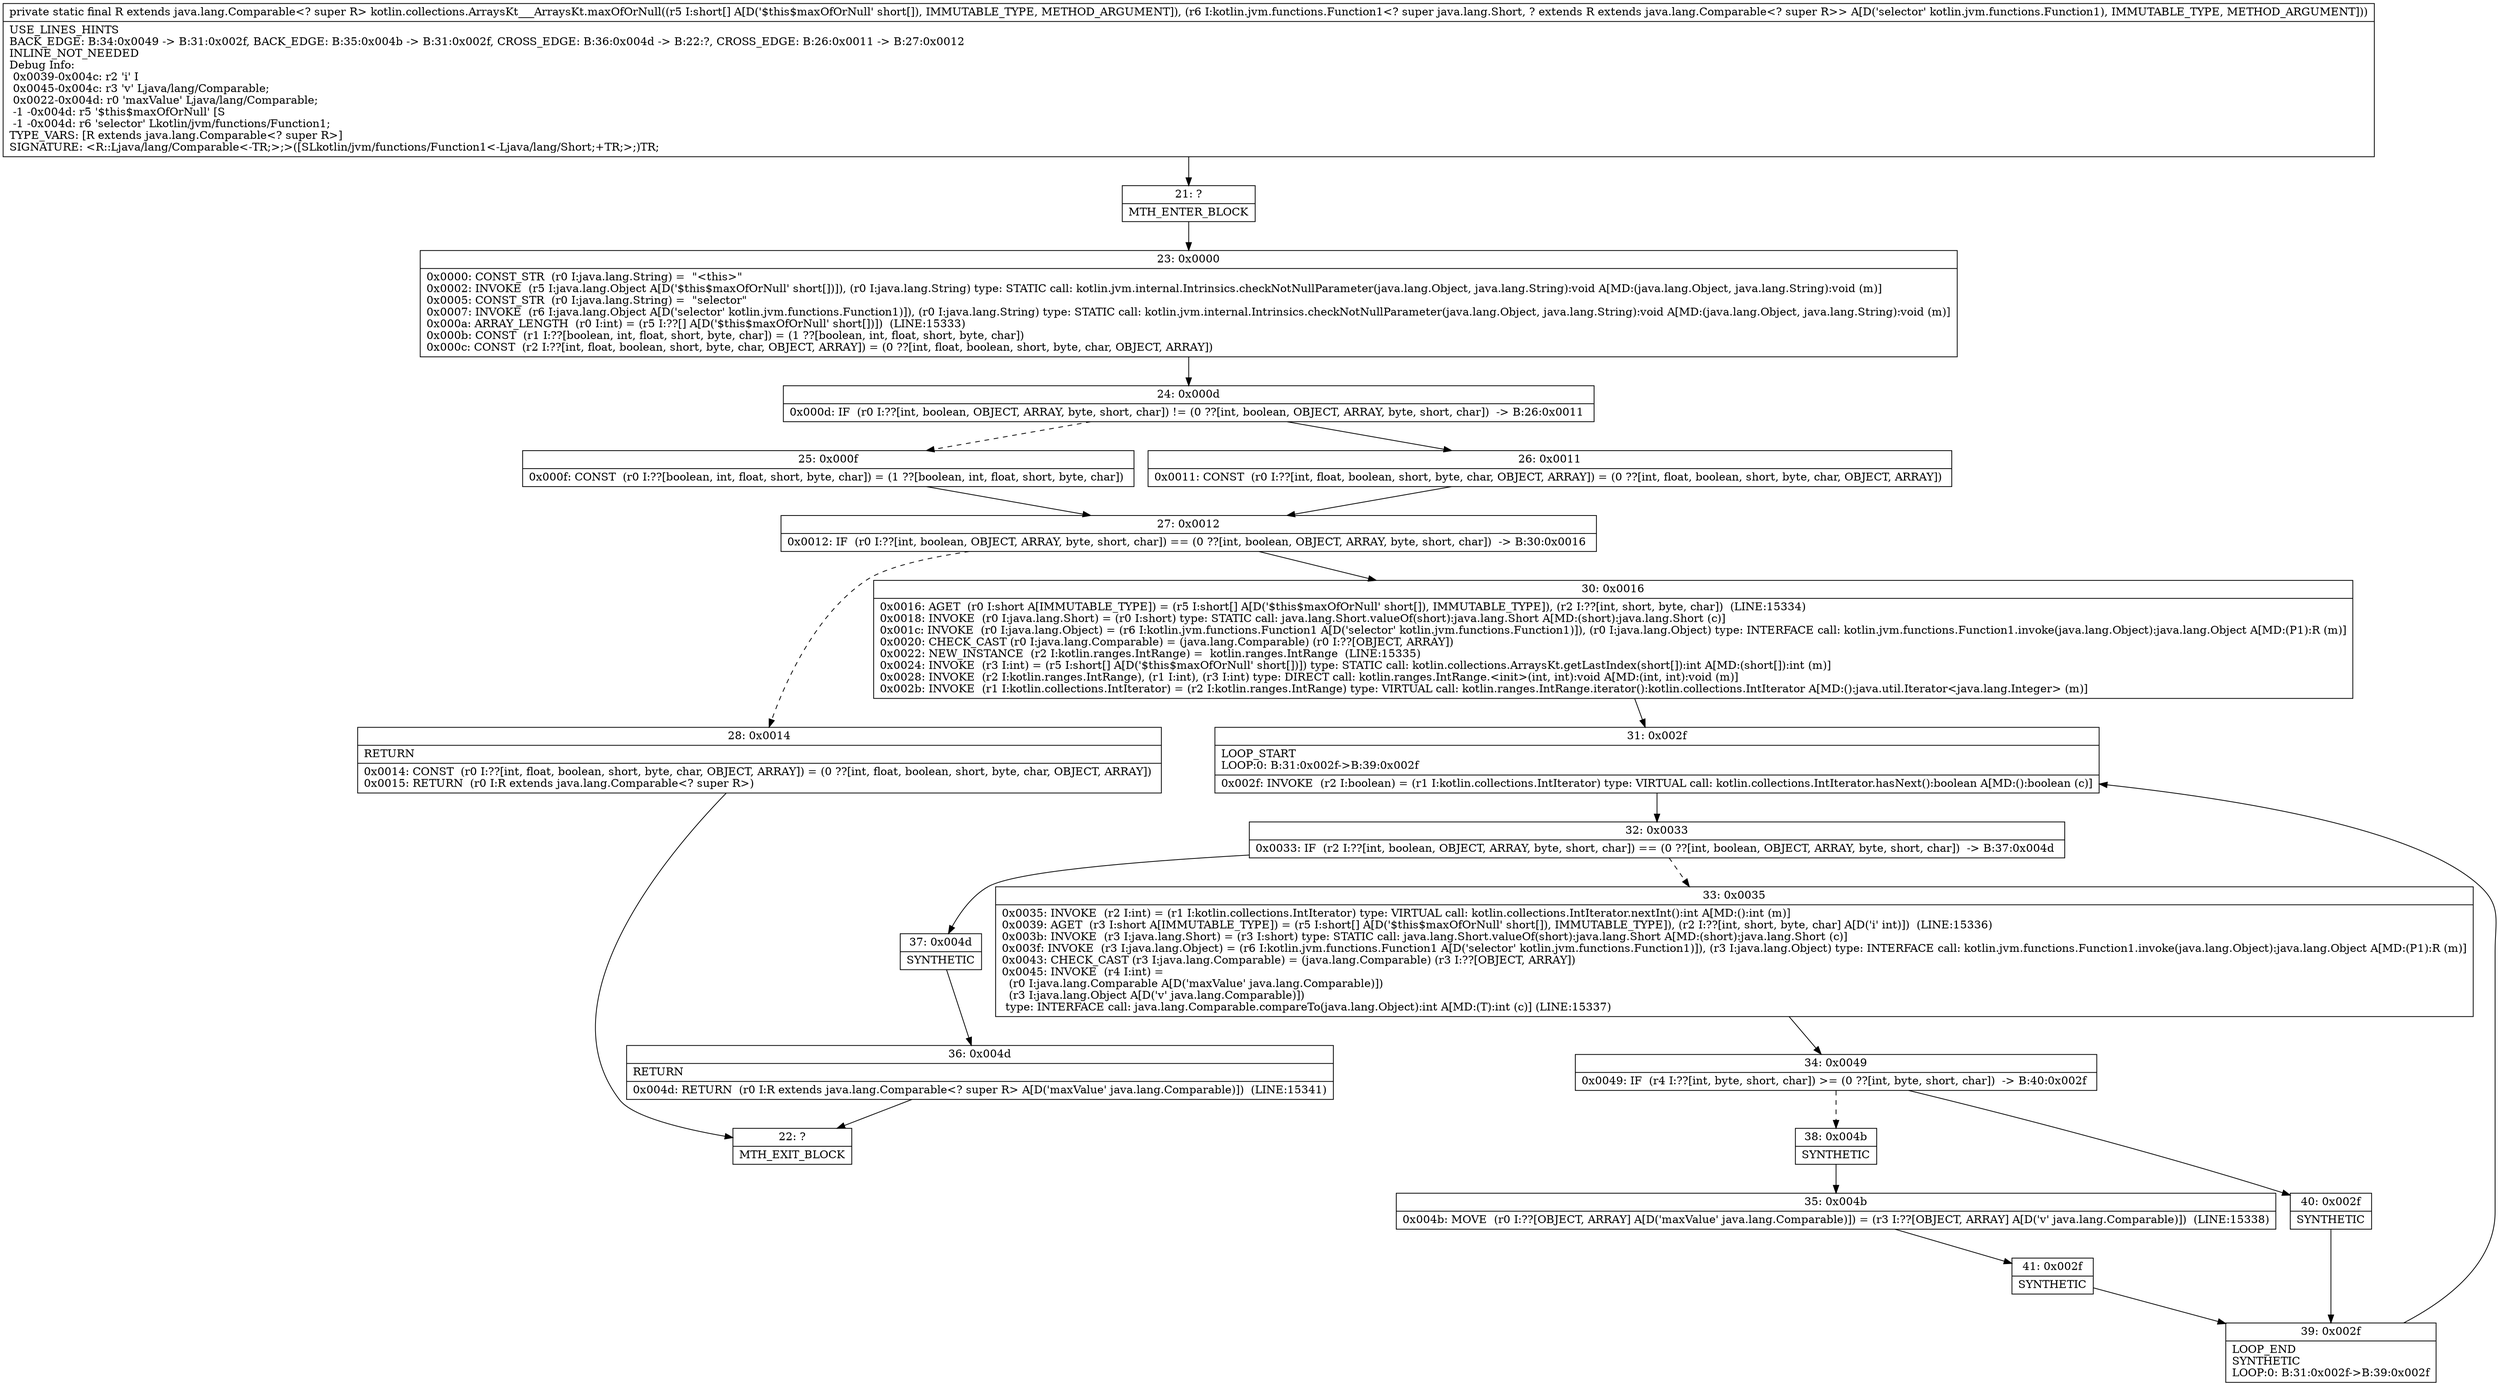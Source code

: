 digraph "CFG forkotlin.collections.ArraysKt___ArraysKt.maxOfOrNull([SLkotlin\/jvm\/functions\/Function1;)Ljava\/lang\/Comparable;" {
Node_21 [shape=record,label="{21\:\ ?|MTH_ENTER_BLOCK\l}"];
Node_23 [shape=record,label="{23\:\ 0x0000|0x0000: CONST_STR  (r0 I:java.lang.String) =  \"\<this\>\" \l0x0002: INVOKE  (r5 I:java.lang.Object A[D('$this$maxOfOrNull' short[])]), (r0 I:java.lang.String) type: STATIC call: kotlin.jvm.internal.Intrinsics.checkNotNullParameter(java.lang.Object, java.lang.String):void A[MD:(java.lang.Object, java.lang.String):void (m)]\l0x0005: CONST_STR  (r0 I:java.lang.String) =  \"selector\" \l0x0007: INVOKE  (r6 I:java.lang.Object A[D('selector' kotlin.jvm.functions.Function1)]), (r0 I:java.lang.String) type: STATIC call: kotlin.jvm.internal.Intrinsics.checkNotNullParameter(java.lang.Object, java.lang.String):void A[MD:(java.lang.Object, java.lang.String):void (m)]\l0x000a: ARRAY_LENGTH  (r0 I:int) = (r5 I:??[] A[D('$this$maxOfOrNull' short[])])  (LINE:15333)\l0x000b: CONST  (r1 I:??[boolean, int, float, short, byte, char]) = (1 ??[boolean, int, float, short, byte, char]) \l0x000c: CONST  (r2 I:??[int, float, boolean, short, byte, char, OBJECT, ARRAY]) = (0 ??[int, float, boolean, short, byte, char, OBJECT, ARRAY]) \l}"];
Node_24 [shape=record,label="{24\:\ 0x000d|0x000d: IF  (r0 I:??[int, boolean, OBJECT, ARRAY, byte, short, char]) != (0 ??[int, boolean, OBJECT, ARRAY, byte, short, char])  \-\> B:26:0x0011 \l}"];
Node_25 [shape=record,label="{25\:\ 0x000f|0x000f: CONST  (r0 I:??[boolean, int, float, short, byte, char]) = (1 ??[boolean, int, float, short, byte, char]) \l}"];
Node_27 [shape=record,label="{27\:\ 0x0012|0x0012: IF  (r0 I:??[int, boolean, OBJECT, ARRAY, byte, short, char]) == (0 ??[int, boolean, OBJECT, ARRAY, byte, short, char])  \-\> B:30:0x0016 \l}"];
Node_28 [shape=record,label="{28\:\ 0x0014|RETURN\l|0x0014: CONST  (r0 I:??[int, float, boolean, short, byte, char, OBJECT, ARRAY]) = (0 ??[int, float, boolean, short, byte, char, OBJECT, ARRAY]) \l0x0015: RETURN  (r0 I:R extends java.lang.Comparable\<? super R\>) \l}"];
Node_22 [shape=record,label="{22\:\ ?|MTH_EXIT_BLOCK\l}"];
Node_30 [shape=record,label="{30\:\ 0x0016|0x0016: AGET  (r0 I:short A[IMMUTABLE_TYPE]) = (r5 I:short[] A[D('$this$maxOfOrNull' short[]), IMMUTABLE_TYPE]), (r2 I:??[int, short, byte, char])  (LINE:15334)\l0x0018: INVOKE  (r0 I:java.lang.Short) = (r0 I:short) type: STATIC call: java.lang.Short.valueOf(short):java.lang.Short A[MD:(short):java.lang.Short (c)]\l0x001c: INVOKE  (r0 I:java.lang.Object) = (r6 I:kotlin.jvm.functions.Function1 A[D('selector' kotlin.jvm.functions.Function1)]), (r0 I:java.lang.Object) type: INTERFACE call: kotlin.jvm.functions.Function1.invoke(java.lang.Object):java.lang.Object A[MD:(P1):R (m)]\l0x0020: CHECK_CAST (r0 I:java.lang.Comparable) = (java.lang.Comparable) (r0 I:??[OBJECT, ARRAY]) \l0x0022: NEW_INSTANCE  (r2 I:kotlin.ranges.IntRange) =  kotlin.ranges.IntRange  (LINE:15335)\l0x0024: INVOKE  (r3 I:int) = (r5 I:short[] A[D('$this$maxOfOrNull' short[])]) type: STATIC call: kotlin.collections.ArraysKt.getLastIndex(short[]):int A[MD:(short[]):int (m)]\l0x0028: INVOKE  (r2 I:kotlin.ranges.IntRange), (r1 I:int), (r3 I:int) type: DIRECT call: kotlin.ranges.IntRange.\<init\>(int, int):void A[MD:(int, int):void (m)]\l0x002b: INVOKE  (r1 I:kotlin.collections.IntIterator) = (r2 I:kotlin.ranges.IntRange) type: VIRTUAL call: kotlin.ranges.IntRange.iterator():kotlin.collections.IntIterator A[MD:():java.util.Iterator\<java.lang.Integer\> (m)]\l}"];
Node_31 [shape=record,label="{31\:\ 0x002f|LOOP_START\lLOOP:0: B:31:0x002f\-\>B:39:0x002f\l|0x002f: INVOKE  (r2 I:boolean) = (r1 I:kotlin.collections.IntIterator) type: VIRTUAL call: kotlin.collections.IntIterator.hasNext():boolean A[MD:():boolean (c)]\l}"];
Node_32 [shape=record,label="{32\:\ 0x0033|0x0033: IF  (r2 I:??[int, boolean, OBJECT, ARRAY, byte, short, char]) == (0 ??[int, boolean, OBJECT, ARRAY, byte, short, char])  \-\> B:37:0x004d \l}"];
Node_33 [shape=record,label="{33\:\ 0x0035|0x0035: INVOKE  (r2 I:int) = (r1 I:kotlin.collections.IntIterator) type: VIRTUAL call: kotlin.collections.IntIterator.nextInt():int A[MD:():int (m)]\l0x0039: AGET  (r3 I:short A[IMMUTABLE_TYPE]) = (r5 I:short[] A[D('$this$maxOfOrNull' short[]), IMMUTABLE_TYPE]), (r2 I:??[int, short, byte, char] A[D('i' int)])  (LINE:15336)\l0x003b: INVOKE  (r3 I:java.lang.Short) = (r3 I:short) type: STATIC call: java.lang.Short.valueOf(short):java.lang.Short A[MD:(short):java.lang.Short (c)]\l0x003f: INVOKE  (r3 I:java.lang.Object) = (r6 I:kotlin.jvm.functions.Function1 A[D('selector' kotlin.jvm.functions.Function1)]), (r3 I:java.lang.Object) type: INTERFACE call: kotlin.jvm.functions.Function1.invoke(java.lang.Object):java.lang.Object A[MD:(P1):R (m)]\l0x0043: CHECK_CAST (r3 I:java.lang.Comparable) = (java.lang.Comparable) (r3 I:??[OBJECT, ARRAY]) \l0x0045: INVOKE  (r4 I:int) = \l  (r0 I:java.lang.Comparable A[D('maxValue' java.lang.Comparable)])\l  (r3 I:java.lang.Object A[D('v' java.lang.Comparable)])\l type: INTERFACE call: java.lang.Comparable.compareTo(java.lang.Object):int A[MD:(T):int (c)] (LINE:15337)\l}"];
Node_34 [shape=record,label="{34\:\ 0x0049|0x0049: IF  (r4 I:??[int, byte, short, char]) \>= (0 ??[int, byte, short, char])  \-\> B:40:0x002f \l}"];
Node_38 [shape=record,label="{38\:\ 0x004b|SYNTHETIC\l}"];
Node_35 [shape=record,label="{35\:\ 0x004b|0x004b: MOVE  (r0 I:??[OBJECT, ARRAY] A[D('maxValue' java.lang.Comparable)]) = (r3 I:??[OBJECT, ARRAY] A[D('v' java.lang.Comparable)])  (LINE:15338)\l}"];
Node_41 [shape=record,label="{41\:\ 0x002f|SYNTHETIC\l}"];
Node_39 [shape=record,label="{39\:\ 0x002f|LOOP_END\lSYNTHETIC\lLOOP:0: B:31:0x002f\-\>B:39:0x002f\l}"];
Node_40 [shape=record,label="{40\:\ 0x002f|SYNTHETIC\l}"];
Node_37 [shape=record,label="{37\:\ 0x004d|SYNTHETIC\l}"];
Node_36 [shape=record,label="{36\:\ 0x004d|RETURN\l|0x004d: RETURN  (r0 I:R extends java.lang.Comparable\<? super R\> A[D('maxValue' java.lang.Comparable)])  (LINE:15341)\l}"];
Node_26 [shape=record,label="{26\:\ 0x0011|0x0011: CONST  (r0 I:??[int, float, boolean, short, byte, char, OBJECT, ARRAY]) = (0 ??[int, float, boolean, short, byte, char, OBJECT, ARRAY]) \l}"];
MethodNode[shape=record,label="{private static final R extends java.lang.Comparable\<? super R\> kotlin.collections.ArraysKt___ArraysKt.maxOfOrNull((r5 I:short[] A[D('$this$maxOfOrNull' short[]), IMMUTABLE_TYPE, METHOD_ARGUMENT]), (r6 I:kotlin.jvm.functions.Function1\<? super java.lang.Short, ? extends R extends java.lang.Comparable\<? super R\>\> A[D('selector' kotlin.jvm.functions.Function1), IMMUTABLE_TYPE, METHOD_ARGUMENT]))  | USE_LINES_HINTS\lBACK_EDGE: B:34:0x0049 \-\> B:31:0x002f, BACK_EDGE: B:35:0x004b \-\> B:31:0x002f, CROSS_EDGE: B:36:0x004d \-\> B:22:?, CROSS_EDGE: B:26:0x0011 \-\> B:27:0x0012\lINLINE_NOT_NEEDED\lDebug Info:\l  0x0039\-0x004c: r2 'i' I\l  0x0045\-0x004c: r3 'v' Ljava\/lang\/Comparable;\l  0x0022\-0x004d: r0 'maxValue' Ljava\/lang\/Comparable;\l  \-1 \-0x004d: r5 '$this$maxOfOrNull' [S\l  \-1 \-0x004d: r6 'selector' Lkotlin\/jvm\/functions\/Function1;\lTYPE_VARS: [R extends java.lang.Comparable\<? super R\>]\lSIGNATURE: \<R::Ljava\/lang\/Comparable\<\-TR;\>;\>([SLkotlin\/jvm\/functions\/Function1\<\-Ljava\/lang\/Short;+TR;\>;)TR;\l}"];
MethodNode -> Node_21;Node_21 -> Node_23;
Node_23 -> Node_24;
Node_24 -> Node_25[style=dashed];
Node_24 -> Node_26;
Node_25 -> Node_27;
Node_27 -> Node_28[style=dashed];
Node_27 -> Node_30;
Node_28 -> Node_22;
Node_30 -> Node_31;
Node_31 -> Node_32;
Node_32 -> Node_33[style=dashed];
Node_32 -> Node_37;
Node_33 -> Node_34;
Node_34 -> Node_38[style=dashed];
Node_34 -> Node_40;
Node_38 -> Node_35;
Node_35 -> Node_41;
Node_41 -> Node_39;
Node_39 -> Node_31;
Node_40 -> Node_39;
Node_37 -> Node_36;
Node_36 -> Node_22;
Node_26 -> Node_27;
}

